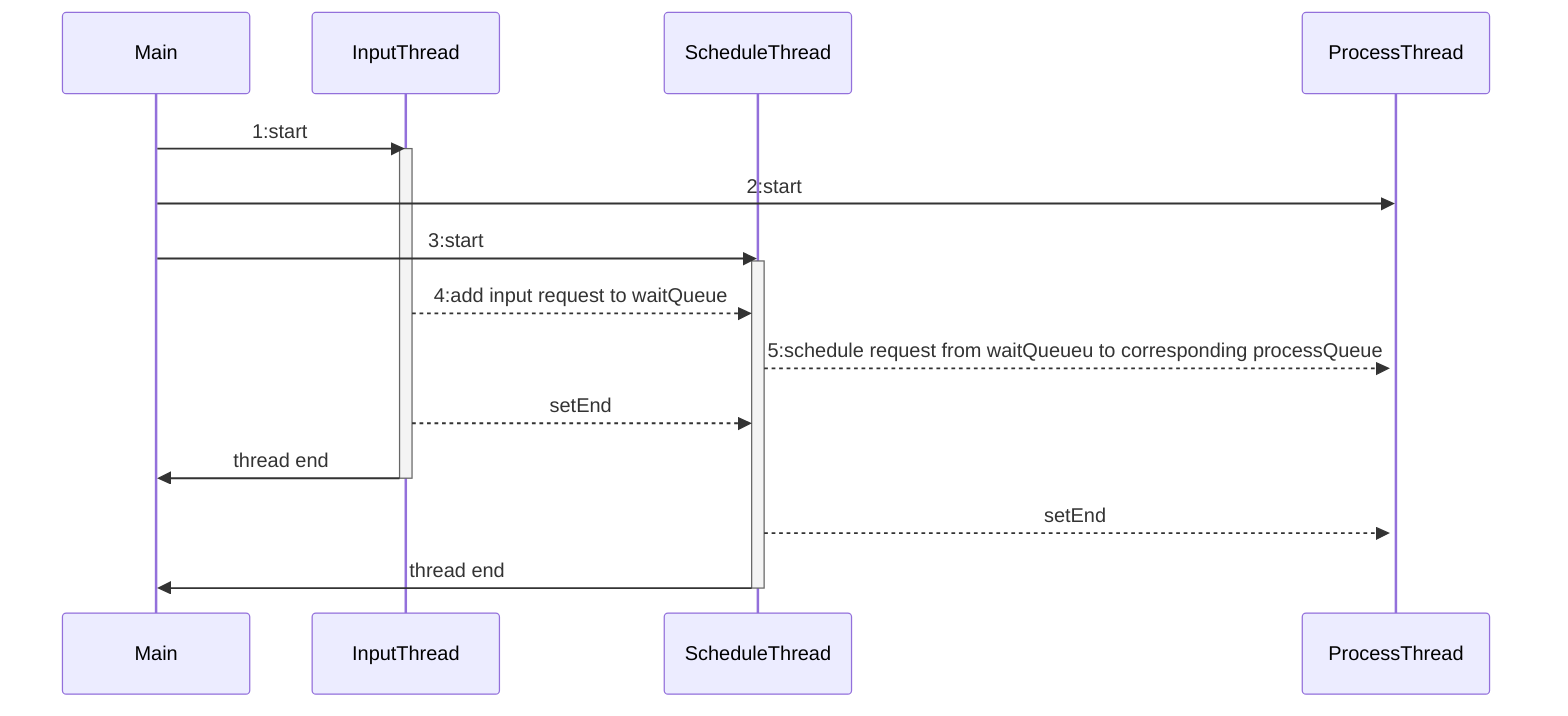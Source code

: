 sequenceDiagram
    participant Main
    participant InputThread
    participant ScheduleThread
    participant ProcessThread

    Main->>InputThread: 1:start
    activate InputThread

    Main->>ProcessThread: 2:start
    activate ProcessThread

    Main->>ScheduleThread: 3:start
    activate ScheduleThread

    InputThread-->>ScheduleThread: 4:add input request to waitQueue
    ScheduleThread-->>ProcessThread: 5:schedule request from waitQueueu to corresponding processQueue

    InputThread-->>ScheduleThread: setEnd
    InputThread->>Main: thread end
    deactivate InputThread

    ScheduleThread-->>ProcessThread:setEnd
    ScheduleThread->>Main: thread end
    deactivate ScheduleThread